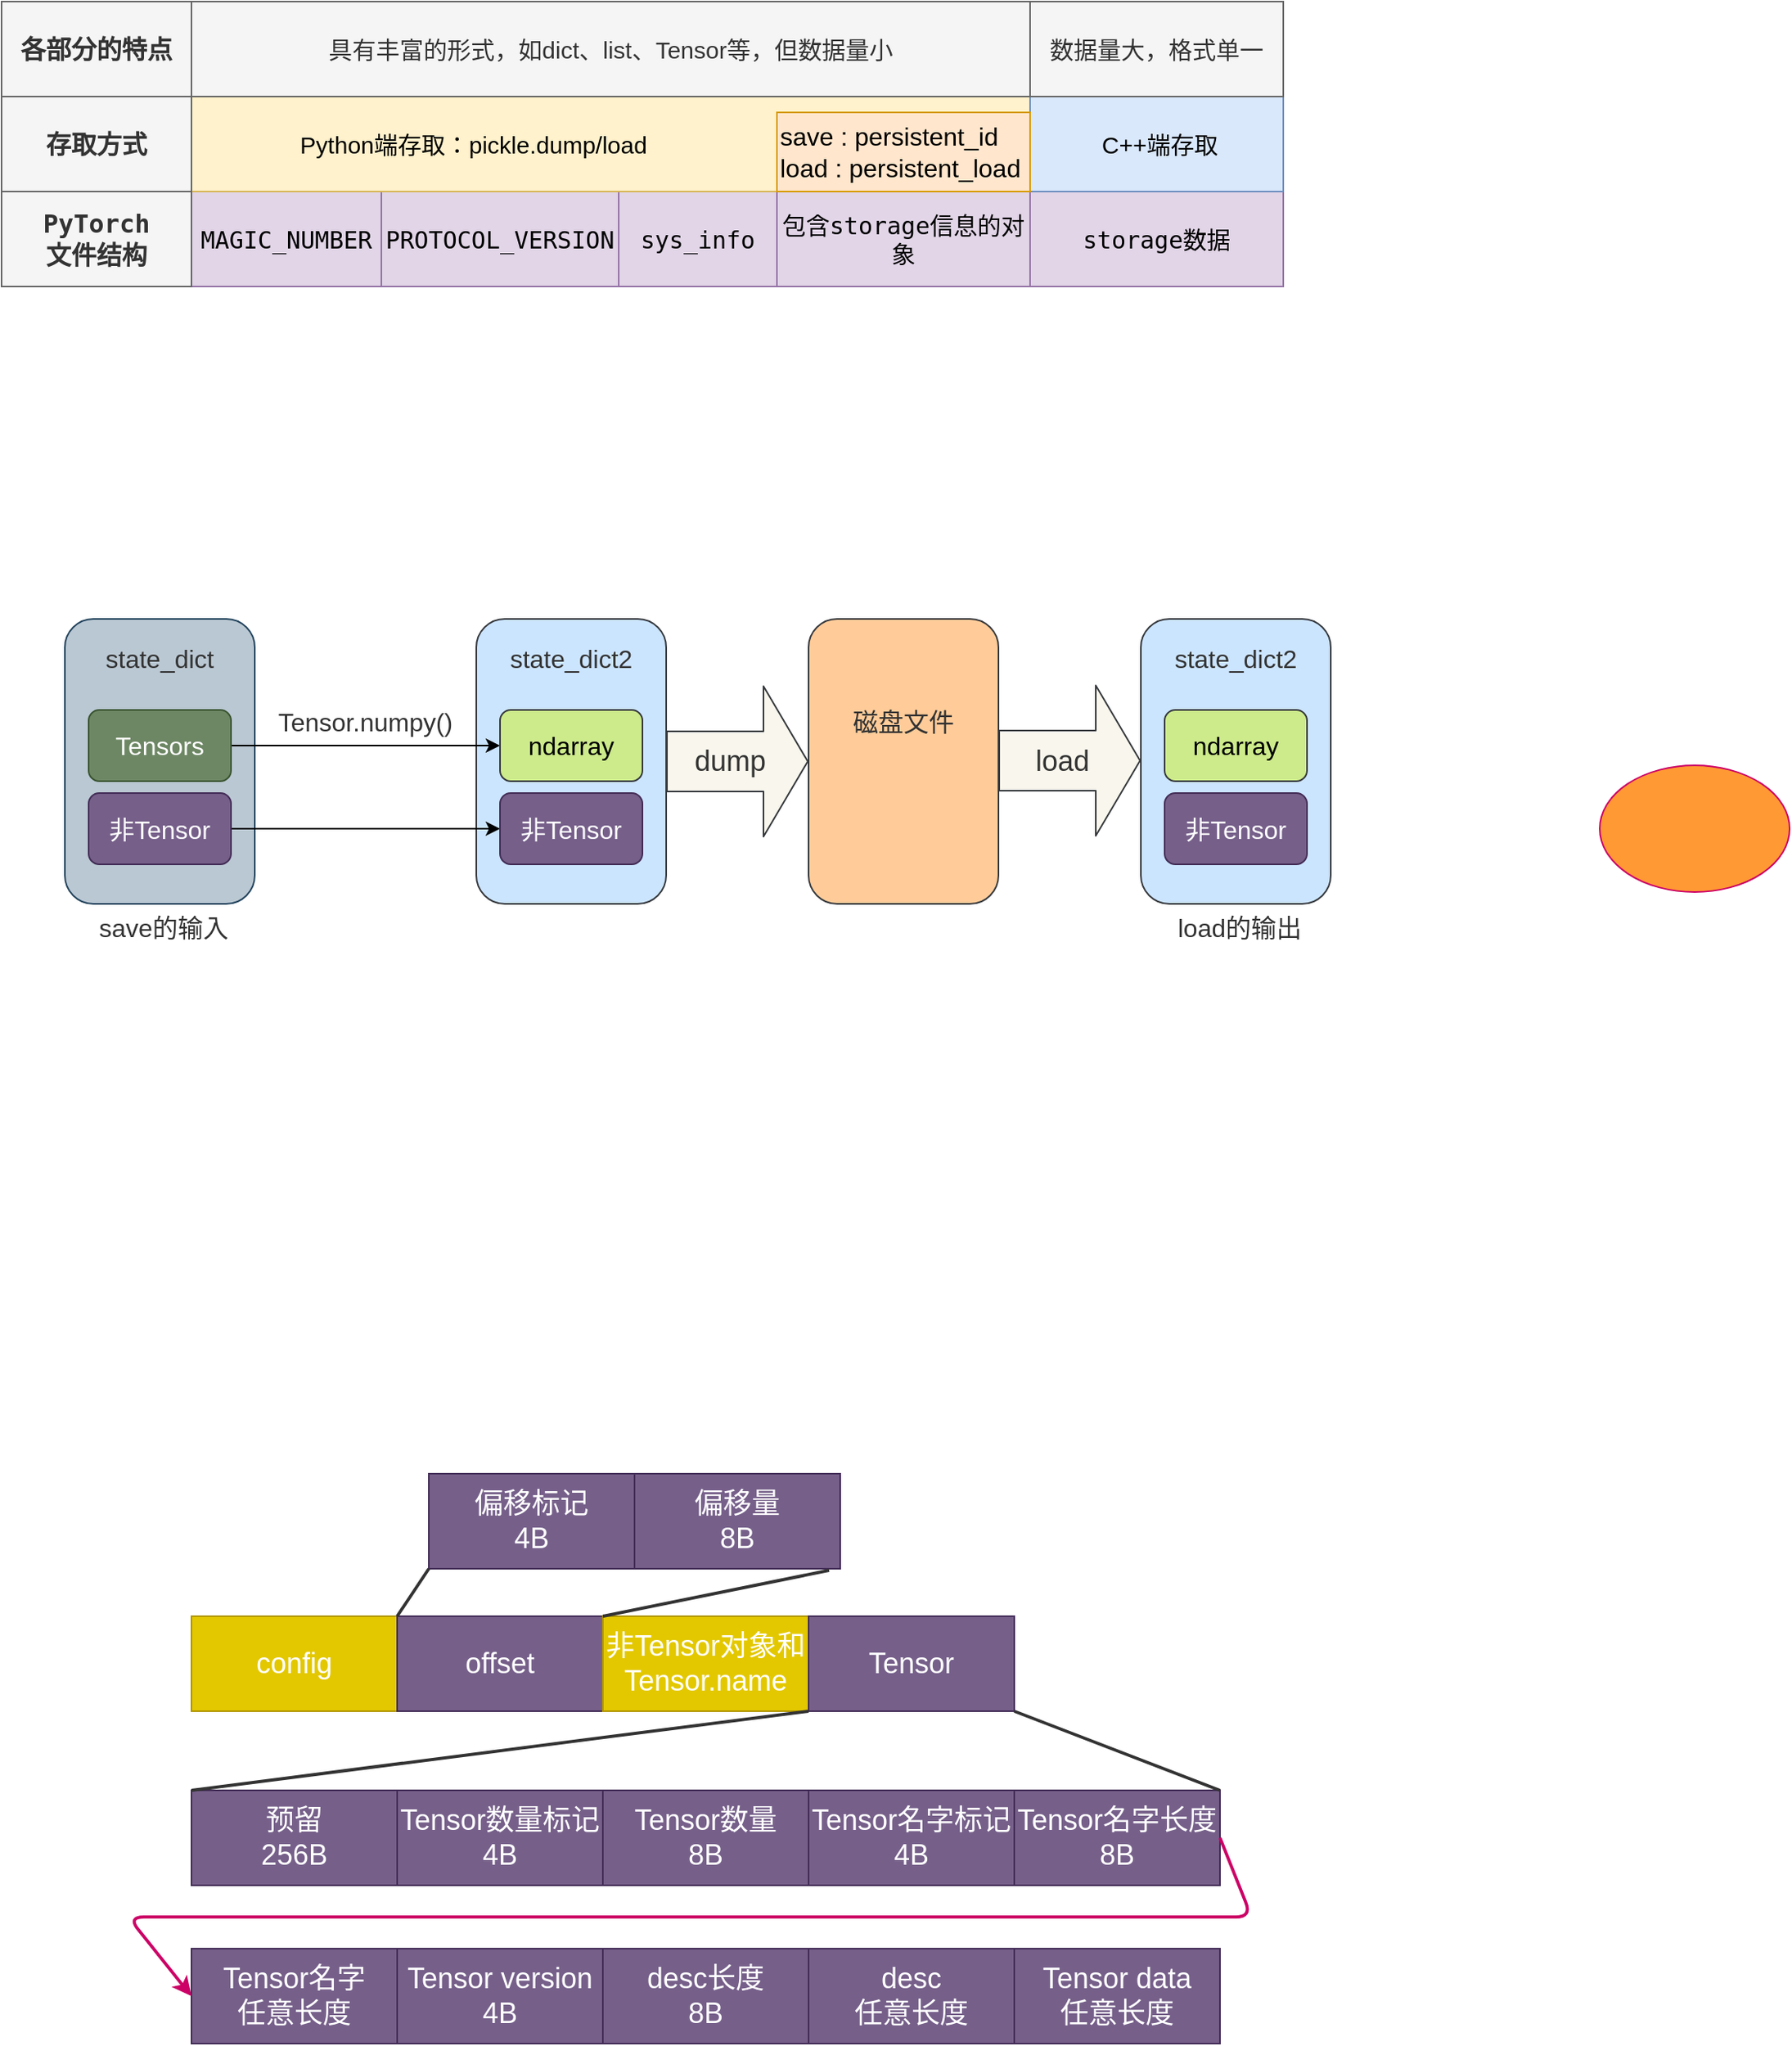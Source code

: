 <mxfile version="14.2.9" type="github">
  <diagram id="TA9kZWug_r85C3clJezx" name="Page-1">
    <mxGraphModel dx="817" dy="487" grid="1" gridSize="10" guides="1" tooltips="1" connect="1" arrows="1" fold="1" page="1" pageScale="1" pageWidth="827" pageHeight="1169" math="0" shadow="0">
      <root>
        <mxCell id="0" />
        <mxCell id="1" parent="0" />
        <mxCell id="7_i-U9n6Cbf5A0pLLuEN-24" value="" style="rounded=1;whiteSpace=wrap;html=1;labelBackgroundColor=none;strokeColor=#36393d;fillColor=#cce5ff;fontSize=16;" vertex="1" parent="1">
          <mxGeometry x="310" y="460" width="120" height="180" as="geometry" />
        </mxCell>
        <mxCell id="7_i-U9n6Cbf5A0pLLuEN-1" value="&lt;span style=&quot;font-family: &amp;quot;source code pro&amp;quot;, monospace; font-size: 15px; text-align: left;&quot;&gt;MAGIC_NUMBER&lt;/span&gt;" style="rounded=0;whiteSpace=wrap;html=1;fontSize=15;labelBackgroundColor=none;fillColor=#e1d5e7;strokeColor=#9673a6;" vertex="1" parent="1">
          <mxGeometry x="130" y="190" width="120" height="60" as="geometry" />
        </mxCell>
        <mxCell id="7_i-U9n6Cbf5A0pLLuEN-2" value="&lt;span style=&quot;font-family: &amp;quot;source code pro&amp;quot;, monospace; font-size: 15px; text-align: left;&quot;&gt;PROTOCOL_VERSION&lt;/span&gt;" style="rounded=0;whiteSpace=wrap;html=1;fontSize=15;labelBackgroundColor=none;fillColor=#e1d5e7;strokeColor=#9673a6;" vertex="1" parent="1">
          <mxGeometry x="250" y="190" width="150" height="60" as="geometry" />
        </mxCell>
        <mxCell id="7_i-U9n6Cbf5A0pLLuEN-9" value="" style="edgeStyle=orthogonalEdgeStyle;rounded=0;orthogonalLoop=1;jettySize=auto;html=1;" edge="1" parent="1" source="7_i-U9n6Cbf5A0pLLuEN-3" target="7_i-U9n6Cbf5A0pLLuEN-8">
          <mxGeometry relative="1" as="geometry" />
        </mxCell>
        <mxCell id="7_i-U9n6Cbf5A0pLLuEN-10" value="" style="edgeStyle=orthogonalEdgeStyle;rounded=0;orthogonalLoop=1;jettySize=auto;html=1;fontSize=15;" edge="1" parent="1" source="7_i-U9n6Cbf5A0pLLuEN-3" target="7_i-U9n6Cbf5A0pLLuEN-6">
          <mxGeometry relative="1" as="geometry" />
        </mxCell>
        <mxCell id="7_i-U9n6Cbf5A0pLLuEN-3" value="&lt;span style=&quot;font-family: &amp;quot;source code pro&amp;quot;, monospace; font-size: 15px; text-align: left;&quot;&gt;sys_info&lt;/span&gt;" style="rounded=0;whiteSpace=wrap;html=1;fontSize=15;labelBackgroundColor=none;fillColor=#e1d5e7;strokeColor=#9673a6;" vertex="1" parent="1">
          <mxGeometry x="400" y="190" width="100" height="60" as="geometry" />
        </mxCell>
        <mxCell id="7_i-U9n6Cbf5A0pLLuEN-4" value="&lt;span style=&quot;font-family: &amp;quot;source code pro&amp;quot;, monospace; text-align: left; font-size: 15px;&quot;&gt;&lt;font style=&quot;font-size: 15px&quot;&gt;包含storage信息的对象&lt;/font&gt;&lt;/span&gt;" style="rounded=0;whiteSpace=wrap;html=1;fontSize=15;labelBackgroundColor=none;fillColor=#e1d5e7;strokeColor=#9673a6;" vertex="1" parent="1">
          <mxGeometry x="500" y="190" width="160" height="60" as="geometry" />
        </mxCell>
        <mxCell id="7_i-U9n6Cbf5A0pLLuEN-5" value="&lt;span style=&quot;font-family: &amp;quot;source code pro&amp;quot;, monospace; font-size: 15px; text-align: left;&quot;&gt;storage数据&lt;/span&gt;" style="rounded=0;whiteSpace=wrap;html=1;fontSize=15;labelBackgroundColor=none;fillColor=#e1d5e7;strokeColor=#9673a6;" vertex="1" parent="1">
          <mxGeometry x="660" y="190" width="160" height="60" as="geometry" />
        </mxCell>
        <mxCell id="7_i-U9n6Cbf5A0pLLuEN-6" value="&lt;font&gt;&amp;nbsp; &amp;nbsp; &amp;nbsp; &amp;nbsp; &amp;nbsp; &amp;nbsp; &amp;nbsp; &amp;nbsp; Python端存取：pickle.dump/load&lt;/font&gt;" style="rounded=0;whiteSpace=wrap;html=1;fontSize=15;align=left;fillColor=#fff2cc;strokeColor=#d6b656;" vertex="1" parent="1">
          <mxGeometry x="130" y="130" width="530" height="60" as="geometry" />
        </mxCell>
        <mxCell id="7_i-U9n6Cbf5A0pLLuEN-7" value="&lt;font&gt;&amp;nbsp;C++端存取&lt;/font&gt;" style="rounded=0;whiteSpace=wrap;html=1;fontSize=15;align=center;fillColor=#dae8fc;strokeColor=#6c8ebf;" vertex="1" parent="1">
          <mxGeometry x="660" y="130" width="160" height="60" as="geometry" />
        </mxCell>
        <mxCell id="7_i-U9n6Cbf5A0pLLuEN-8" value="&lt;font style=&quot;font-size: 16px&quot;&gt;save : persistent_id&lt;br&gt;load : persistent_load&lt;/font&gt;" style="rounded=0;whiteSpace=wrap;html=1;align=left;fillColor=#ffe6cc;strokeColor=#d79b00;" vertex="1" parent="1">
          <mxGeometry x="500" y="140" width="160" height="50" as="geometry" />
        </mxCell>
        <mxCell id="7_i-U9n6Cbf5A0pLLuEN-11" value="具有丰富的形式，如dict、list、Tensor等，但数据量小" style="rounded=0;whiteSpace=wrap;html=1;fontSize=15;fillColor=#f5f5f5;strokeColor=#666666;fontColor=#333333;" vertex="1" parent="1">
          <mxGeometry x="130" y="70" width="530" height="60" as="geometry" />
        </mxCell>
        <mxCell id="7_i-U9n6Cbf5A0pLLuEN-12" value="数据量大，格式单一" style="rounded=0;whiteSpace=wrap;html=1;fontSize=15;fillColor=#f5f5f5;strokeColor=#666666;fontColor=#333333;" vertex="1" parent="1">
          <mxGeometry x="660" y="70" width="160" height="60" as="geometry" />
        </mxCell>
        <mxCell id="7_i-U9n6Cbf5A0pLLuEN-13" value="&lt;span style=&quot;font-family: &amp;quot;source code pro&amp;quot;, monospace; font-size: 16px; text-align: left;&quot;&gt;PyTorch&lt;br style=&quot;font-size: 16px;&quot;&gt;文件结构&lt;/span&gt;" style="rounded=0;whiteSpace=wrap;html=1;fontSize=16;fontStyle=1;fillColor=#f5f5f5;strokeColor=#666666;labelBackgroundColor=none;fontColor=#333333;" vertex="1" parent="1">
          <mxGeometry x="10" y="190" width="120" height="60" as="geometry" />
        </mxCell>
        <mxCell id="7_i-U9n6Cbf5A0pLLuEN-14" value="&lt;span style=&quot;font-family: &amp;quot;source code pro&amp;quot;, monospace; font-size: 16px; text-align: left;&quot;&gt;存取方式&lt;/span&gt;" style="rounded=0;whiteSpace=wrap;html=1;fontSize=16;fontStyle=1;fillColor=#f5f5f5;strokeColor=#666666;labelBackgroundColor=none;fontColor=#333333;" vertex="1" parent="1">
          <mxGeometry x="10" y="130" width="120" height="60" as="geometry" />
        </mxCell>
        <mxCell id="7_i-U9n6Cbf5A0pLLuEN-15" value="&lt;span style=&quot;font-family: &amp;quot;source code pro&amp;quot;, monospace; font-size: 16px; text-align: left;&quot;&gt;各部分的特点&lt;/span&gt;" style="rounded=0;whiteSpace=wrap;html=1;fontSize=16;fontStyle=1;fillColor=#f5f5f5;strokeColor=#666666;labelBackgroundColor=none;fontColor=#333333;" vertex="1" parent="1">
          <mxGeometry x="10" y="70" width="120" height="60" as="geometry" />
        </mxCell>
        <mxCell id="7_i-U9n6Cbf5A0pLLuEN-16" value="" style="rounded=1;whiteSpace=wrap;html=1;labelBackgroundColor=none;strokeColor=#23445d;fillColor=#bac8d3;fontSize=16;" vertex="1" parent="1">
          <mxGeometry x="50" y="460" width="120" height="180" as="geometry" />
        </mxCell>
        <mxCell id="7_i-U9n6Cbf5A0pLLuEN-17" value="state_dict" style="text;html=1;strokeColor=none;fillColor=none;align=center;verticalAlign=middle;whiteSpace=wrap;rounded=0;labelBackgroundColor=none;fontSize=16;fontColor=#333333;" vertex="1" parent="1">
          <mxGeometry x="75" y="470" width="70" height="30" as="geometry" />
        </mxCell>
        <mxCell id="7_i-U9n6Cbf5A0pLLuEN-23" style="edgeStyle=orthogonalEdgeStyle;rounded=0;orthogonalLoop=1;jettySize=auto;html=1;exitX=1;exitY=0.5;exitDx=0;exitDy=0;entryX=0;entryY=0.5;entryDx=0;entryDy=0;fontSize=16;fontColor=#333333;" edge="1" parent="1" source="7_i-U9n6Cbf5A0pLLuEN-19" target="7_i-U9n6Cbf5A0pLLuEN-22">
          <mxGeometry relative="1" as="geometry" />
        </mxCell>
        <mxCell id="7_i-U9n6Cbf5A0pLLuEN-19" value="Tensors" style="rounded=1;whiteSpace=wrap;html=1;labelBackgroundColor=none;strokeColor=#3A5431;fillColor=#6d8764;fontSize=16;fontColor=#ffffff;" vertex="1" parent="1">
          <mxGeometry x="65" y="517.5" width="90" height="45" as="geometry" />
        </mxCell>
        <mxCell id="7_i-U9n6Cbf5A0pLLuEN-28" style="edgeStyle=orthogonalEdgeStyle;rounded=0;orthogonalLoop=1;jettySize=auto;html=1;exitX=1;exitY=0.5;exitDx=0;exitDy=0;entryX=0;entryY=0.5;entryDx=0;entryDy=0;fontSize=16;fontColor=#333333;" edge="1" parent="1" source="7_i-U9n6Cbf5A0pLLuEN-21" target="7_i-U9n6Cbf5A0pLLuEN-27">
          <mxGeometry relative="1" as="geometry" />
        </mxCell>
        <mxCell id="7_i-U9n6Cbf5A0pLLuEN-21" value="非Tensor" style="rounded=1;whiteSpace=wrap;html=1;labelBackgroundColor=none;strokeColor=#432D57;fillColor=#76608a;fontSize=16;fontColor=#ffffff;" vertex="1" parent="1">
          <mxGeometry x="65" y="570" width="90" height="45" as="geometry" />
        </mxCell>
        <mxCell id="7_i-U9n6Cbf5A0pLLuEN-22" value="ndarray" style="rounded=1;whiteSpace=wrap;html=1;labelBackgroundColor=none;strokeColor=#36393d;fillColor=#cdeb8b;fontSize=16;" vertex="1" parent="1">
          <mxGeometry x="325" y="517.5" width="90" height="45" as="geometry" />
        </mxCell>
        <mxCell id="7_i-U9n6Cbf5A0pLLuEN-25" value="state_dict2" style="text;html=1;strokeColor=none;fillColor=none;align=center;verticalAlign=middle;whiteSpace=wrap;rounded=0;labelBackgroundColor=none;fontSize=16;fontColor=#333333;" vertex="1" parent="1">
          <mxGeometry x="335" y="470" width="70" height="30" as="geometry" />
        </mxCell>
        <mxCell id="7_i-U9n6Cbf5A0pLLuEN-27" value="非Tensor" style="rounded=1;whiteSpace=wrap;html=1;labelBackgroundColor=none;strokeColor=#432D57;fillColor=#76608a;fontSize=16;fontColor=#ffffff;" vertex="1" parent="1">
          <mxGeometry x="325" y="570" width="90" height="45" as="geometry" />
        </mxCell>
        <mxCell id="7_i-U9n6Cbf5A0pLLuEN-29" value="Tensor.numpy()" style="text;html=1;strokeColor=none;fillColor=none;align=center;verticalAlign=middle;whiteSpace=wrap;rounded=0;labelBackgroundColor=none;fontSize=16;fontColor=#333333;" vertex="1" parent="1">
          <mxGeometry x="180" y="510" width="120" height="30" as="geometry" />
        </mxCell>
        <mxCell id="7_i-U9n6Cbf5A0pLLuEN-30" value="" style="rounded=1;whiteSpace=wrap;html=1;labelBackgroundColor=none;strokeColor=#36393d;fillColor=#ffcc99;fontSize=16;" vertex="1" parent="1">
          <mxGeometry x="520" y="460" width="120" height="180" as="geometry" />
        </mxCell>
        <mxCell id="7_i-U9n6Cbf5A0pLLuEN-32" value="" style="shape=flexArrow;endArrow=classic;html=1;fontSize=16;fontColor=#333333;entryX=0;entryY=0.5;entryDx=0;entryDy=0;exitX=1;exitY=0.5;exitDx=0;exitDy=0;width=38;endSize=9;endWidth=56;fillColor=#f9f7ed;strokeColor=#36393d;" edge="1" parent="1" source="7_i-U9n6Cbf5A0pLLuEN-24" target="7_i-U9n6Cbf5A0pLLuEN-30">
          <mxGeometry width="50" height="50" relative="1" as="geometry">
            <mxPoint x="430" y="562.5" as="sourcePoint" />
            <mxPoint x="480" y="512.5" as="targetPoint" />
          </mxGeometry>
        </mxCell>
        <mxCell id="7_i-U9n6Cbf5A0pLLuEN-34" value="dump" style="edgeLabel;html=1;align=center;verticalAlign=middle;resizable=0;points=[];fontSize=18;fontColor=#333333;labelBackgroundColor=none;" vertex="1" connectable="0" parent="7_i-U9n6Cbf5A0pLLuEN-32">
          <mxGeometry x="-0.333" y="9" relative="1" as="geometry">
            <mxPoint x="10" y="9" as="offset" />
          </mxGeometry>
        </mxCell>
        <mxCell id="7_i-U9n6Cbf5A0pLLuEN-33" value="磁盘文件" style="text;html=1;strokeColor=none;fillColor=none;align=center;verticalAlign=middle;whiteSpace=wrap;rounded=0;labelBackgroundColor=none;fontSize=16;fontColor=#333333;" vertex="1" parent="1">
          <mxGeometry x="545" y="510" width="70" height="30" as="geometry" />
        </mxCell>
        <mxCell id="7_i-U9n6Cbf5A0pLLuEN-35" value="" style="shape=flexArrow;endArrow=classic;html=1;fontSize=16;fontColor=#333333;entryX=0;entryY=0.5;entryDx=0;entryDy=0;exitX=1;exitY=0.5;exitDx=0;exitDy=0;width=38;endSize=9;endWidth=56;fillColor=#f9f7ed;strokeColor=#36393d;" edge="1" parent="1">
          <mxGeometry width="50" height="50" relative="1" as="geometry">
            <mxPoint x="640" y="549.5" as="sourcePoint" />
            <mxPoint x="730" y="549.5" as="targetPoint" />
          </mxGeometry>
        </mxCell>
        <mxCell id="7_i-U9n6Cbf5A0pLLuEN-36" value="load" style="edgeLabel;html=1;align=center;verticalAlign=middle;resizable=0;points=[];fontSize=18;fontColor=#333333;labelBackgroundColor=none;" vertex="1" connectable="0" parent="7_i-U9n6Cbf5A0pLLuEN-35">
          <mxGeometry x="-0.333" y="9" relative="1" as="geometry">
            <mxPoint x="10" y="9" as="offset" />
          </mxGeometry>
        </mxCell>
        <mxCell id="7_i-U9n6Cbf5A0pLLuEN-40" value="" style="rounded=1;whiteSpace=wrap;html=1;labelBackgroundColor=none;strokeColor=#36393d;fillColor=#cce5ff;fontSize=16;" vertex="1" parent="1">
          <mxGeometry x="730" y="460" width="120" height="180" as="geometry" />
        </mxCell>
        <mxCell id="7_i-U9n6Cbf5A0pLLuEN-41" value="ndarray" style="rounded=1;whiteSpace=wrap;html=1;labelBackgroundColor=none;strokeColor=#36393d;fillColor=#cdeb8b;fontSize=16;" vertex="1" parent="1">
          <mxGeometry x="745" y="517.5" width="90" height="45" as="geometry" />
        </mxCell>
        <mxCell id="7_i-U9n6Cbf5A0pLLuEN-42" value="state_dict2" style="text;html=1;strokeColor=none;fillColor=none;align=center;verticalAlign=middle;whiteSpace=wrap;rounded=0;labelBackgroundColor=none;fontSize=16;fontColor=#333333;" vertex="1" parent="1">
          <mxGeometry x="755" y="470" width="70" height="30" as="geometry" />
        </mxCell>
        <mxCell id="7_i-U9n6Cbf5A0pLLuEN-43" value="非Tensor" style="rounded=1;whiteSpace=wrap;html=1;labelBackgroundColor=none;strokeColor=#432D57;fillColor=#76608a;fontSize=16;fontColor=#ffffff;" vertex="1" parent="1">
          <mxGeometry x="745" y="570" width="90" height="45" as="geometry" />
        </mxCell>
        <mxCell id="7_i-U9n6Cbf5A0pLLuEN-44" value="save的输入" style="text;html=1;strokeColor=none;fillColor=none;align=center;verticalAlign=middle;whiteSpace=wrap;rounded=0;labelBackgroundColor=none;fontSize=16;fontColor=#333333;" vertex="1" parent="1">
          <mxGeometry x="55" y="640" width="115" height="30" as="geometry" />
        </mxCell>
        <mxCell id="7_i-U9n6Cbf5A0pLLuEN-45" value="load的输出" style="text;html=1;strokeColor=none;fillColor=none;align=center;verticalAlign=middle;whiteSpace=wrap;rounded=0;labelBackgroundColor=none;fontSize=16;fontColor=#333333;" vertex="1" parent="1">
          <mxGeometry x="735" y="640" width="115" height="30" as="geometry" />
        </mxCell>
        <mxCell id="7_i-U9n6Cbf5A0pLLuEN-46" value="" style="ellipse;whiteSpace=wrap;html=1;labelBackgroundColor=none;strokeColor=#CC0066;fillColor=#FF9933;fontSize=18;fontColor=#333333;" vertex="1" parent="1">
          <mxGeometry x="1020" y="552.5" width="120" height="80" as="geometry" />
        </mxCell>
        <mxCell id="7_i-U9n6Cbf5A0pLLuEN-47" value="config" style="rounded=0;whiteSpace=wrap;html=1;labelBackgroundColor=none;strokeColor=#B09500;fillColor=#e3c800;fontSize=18;fontColor=#ffffff;" vertex="1" parent="1">
          <mxGeometry x="130" y="1090" width="130" height="60" as="geometry" />
        </mxCell>
        <mxCell id="7_i-U9n6Cbf5A0pLLuEN-48" value="offset" style="rounded=0;whiteSpace=wrap;html=1;labelBackgroundColor=none;strokeColor=#432D57;fillColor=#76608a;fontSize=18;fontColor=#ffffff;" vertex="1" parent="1">
          <mxGeometry x="260" y="1090" width="130" height="60" as="geometry" />
        </mxCell>
        <mxCell id="7_i-U9n6Cbf5A0pLLuEN-49" value="非Tensor对象和Tensor.name" style="rounded=0;whiteSpace=wrap;html=1;labelBackgroundColor=none;strokeColor=#B09500;fillColor=#e3c800;fontSize=18;fontColor=#ffffff;" vertex="1" parent="1">
          <mxGeometry x="390" y="1090" width="130" height="60" as="geometry" />
        </mxCell>
        <mxCell id="7_i-U9n6Cbf5A0pLLuEN-50" value="Tensor" style="rounded=0;whiteSpace=wrap;html=1;labelBackgroundColor=none;strokeColor=#432D57;fillColor=#76608a;fontSize=18;fontColor=#ffffff;" vertex="1" parent="1">
          <mxGeometry x="520" y="1090" width="130" height="60" as="geometry" />
        </mxCell>
        <mxCell id="7_i-U9n6Cbf5A0pLLuEN-51" value="预留&lt;br&gt;256B" style="rounded=0;whiteSpace=wrap;html=1;labelBackgroundColor=none;strokeColor=#432D57;fillColor=#76608a;fontSize=18;fontColor=#ffffff;" vertex="1" parent="1">
          <mxGeometry x="130" y="1200" width="130" height="60" as="geometry" />
        </mxCell>
        <mxCell id="7_i-U9n6Cbf5A0pLLuEN-52" value="Tensor数量标记&lt;br&gt;4B" style="rounded=0;whiteSpace=wrap;html=1;labelBackgroundColor=none;strokeColor=#432D57;fillColor=#76608a;fontSize=18;fontColor=#ffffff;" vertex="1" parent="1">
          <mxGeometry x="260" y="1200" width="130" height="60" as="geometry" />
        </mxCell>
        <mxCell id="7_i-U9n6Cbf5A0pLLuEN-53" value="Tensor名字标记&lt;br&gt;4B" style="rounded=0;whiteSpace=wrap;html=1;labelBackgroundColor=none;strokeColor=#432D57;fillColor=#76608a;fontSize=18;fontColor=#ffffff;" vertex="1" parent="1">
          <mxGeometry x="520" y="1200" width="130" height="60" as="geometry" />
        </mxCell>
        <mxCell id="7_i-U9n6Cbf5A0pLLuEN-54" value="Tensor数量&lt;br&gt;8B" style="rounded=0;whiteSpace=wrap;html=1;labelBackgroundColor=none;strokeColor=#432D57;fillColor=#76608a;fontSize=18;fontColor=#ffffff;" vertex="1" parent="1">
          <mxGeometry x="390" y="1200" width="130" height="60" as="geometry" />
        </mxCell>
        <mxCell id="7_i-U9n6Cbf5A0pLLuEN-55" value="Tensor名字长度&lt;br&gt;8B" style="rounded=0;whiteSpace=wrap;html=1;labelBackgroundColor=none;strokeColor=#432D57;fillColor=#76608a;fontSize=18;fontColor=#ffffff;" vertex="1" parent="1">
          <mxGeometry x="650" y="1200" width="130" height="60" as="geometry" />
        </mxCell>
        <mxCell id="7_i-U9n6Cbf5A0pLLuEN-56" value="Tensor名字&lt;br&gt;任意长度" style="rounded=0;whiteSpace=wrap;html=1;labelBackgroundColor=none;strokeColor=#432D57;fillColor=#76608a;fontSize=18;fontColor=#ffffff;" vertex="1" parent="1">
          <mxGeometry x="130" y="1300" width="130" height="60" as="geometry" />
        </mxCell>
        <mxCell id="7_i-U9n6Cbf5A0pLLuEN-57" value="Tensor version&lt;br&gt;4B" style="rounded=0;whiteSpace=wrap;html=1;labelBackgroundColor=none;strokeColor=#432D57;fillColor=#76608a;fontSize=18;fontColor=#ffffff;" vertex="1" parent="1">
          <mxGeometry x="260" y="1300" width="130" height="60" as="geometry" />
        </mxCell>
        <mxCell id="7_i-U9n6Cbf5A0pLLuEN-58" value="desc长度&lt;br&gt;8B" style="rounded=0;whiteSpace=wrap;html=1;labelBackgroundColor=none;strokeColor=#432D57;fillColor=#76608a;fontSize=18;fontColor=#ffffff;" vertex="1" parent="1">
          <mxGeometry x="390" y="1300" width="130" height="60" as="geometry" />
        </mxCell>
        <mxCell id="7_i-U9n6Cbf5A0pLLuEN-59" value="desc&lt;br&gt;任意长度" style="rounded=0;whiteSpace=wrap;html=1;labelBackgroundColor=none;strokeColor=#432D57;fillColor=#76608a;fontSize=18;fontColor=#ffffff;" vertex="1" parent="1">
          <mxGeometry x="520" y="1300" width="130" height="60" as="geometry" />
        </mxCell>
        <mxCell id="7_i-U9n6Cbf5A0pLLuEN-60" value="Tensor data&lt;br&gt;任意长度" style="rounded=0;whiteSpace=wrap;html=1;labelBackgroundColor=none;strokeColor=#432D57;fillColor=#76608a;fontSize=18;fontColor=#ffffff;" vertex="1" parent="1">
          <mxGeometry x="650" y="1300" width="130" height="60" as="geometry" />
        </mxCell>
        <mxCell id="7_i-U9n6Cbf5A0pLLuEN-61" value="" style="endArrow=none;html=1;fontSize=18;fontColor=#333333;exitX=0;exitY=0;exitDx=0;exitDy=0;entryX=0;entryY=1;entryDx=0;entryDy=0;strokeWidth=2;strokeColor=#333333;" edge="1" parent="1" source="7_i-U9n6Cbf5A0pLLuEN-51" target="7_i-U9n6Cbf5A0pLLuEN-50">
          <mxGeometry width="50" height="50" relative="1" as="geometry">
            <mxPoint x="400" y="1180" as="sourcePoint" />
            <mxPoint x="450" y="1130" as="targetPoint" />
          </mxGeometry>
        </mxCell>
        <mxCell id="7_i-U9n6Cbf5A0pLLuEN-62" value="" style="endArrow=none;html=1;fontSize=18;fontColor=#333333;entryX=1;entryY=1;entryDx=0;entryDy=0;exitX=1;exitY=0;exitDx=0;exitDy=0;strokeWidth=2;strokeColor=#333333;" edge="1" parent="1" source="7_i-U9n6Cbf5A0pLLuEN-55" target="7_i-U9n6Cbf5A0pLLuEN-50">
          <mxGeometry width="50" height="50" relative="1" as="geometry">
            <mxPoint x="400" y="1180" as="sourcePoint" />
            <mxPoint x="450" y="1130" as="targetPoint" />
          </mxGeometry>
        </mxCell>
        <mxCell id="7_i-U9n6Cbf5A0pLLuEN-65" value="" style="endArrow=classic;html=1;strokeWidth=2;fontSize=18;fontColor=#333333;exitX=1;exitY=0.5;exitDx=0;exitDy=0;entryX=0;entryY=0.5;entryDx=0;entryDy=0;strokeColor=#CC0066;" edge="1" parent="1" source="7_i-U9n6Cbf5A0pLLuEN-55" target="7_i-U9n6Cbf5A0pLLuEN-56">
          <mxGeometry width="50" height="50" relative="1" as="geometry">
            <mxPoint x="720" y="1280" as="sourcePoint" />
            <mxPoint x="450" y="1280" as="targetPoint" />
            <Array as="points">
              <mxPoint x="800" y="1280" />
              <mxPoint x="90" y="1280" />
            </Array>
          </mxGeometry>
        </mxCell>
        <mxCell id="7_i-U9n6Cbf5A0pLLuEN-67" value="偏移标记&lt;br&gt;4B" style="rounded=0;whiteSpace=wrap;html=1;labelBackgroundColor=none;strokeColor=#432D57;fillColor=#76608a;fontSize=18;fontColor=#ffffff;" vertex="1" parent="1">
          <mxGeometry x="280" y="1000" width="130" height="60" as="geometry" />
        </mxCell>
        <mxCell id="7_i-U9n6Cbf5A0pLLuEN-68" value="偏移量&lt;br&gt;8B" style="rounded=0;whiteSpace=wrap;html=1;labelBackgroundColor=none;strokeColor=#432D57;fillColor=#76608a;fontSize=18;fontColor=#ffffff;" vertex="1" parent="1">
          <mxGeometry x="410" y="1000" width="130" height="60" as="geometry" />
        </mxCell>
        <mxCell id="7_i-U9n6Cbf5A0pLLuEN-69" value="" style="endArrow=none;html=1;fontSize=18;fontColor=#333333;exitX=0;exitY=0;exitDx=0;exitDy=0;entryX=0;entryY=1;entryDx=0;entryDy=0;strokeWidth=2;strokeColor=#333333;" edge="1" parent="1" source="7_i-U9n6Cbf5A0pLLuEN-48" target="7_i-U9n6Cbf5A0pLLuEN-67">
          <mxGeometry width="50" height="50" relative="1" as="geometry">
            <mxPoint x="90" y="1080" as="sourcePoint" />
            <mxPoint x="480" y="1030" as="targetPoint" />
          </mxGeometry>
        </mxCell>
        <mxCell id="7_i-U9n6Cbf5A0pLLuEN-70" value="" style="endArrow=none;html=1;fontSize=18;fontColor=#333333;exitX=0;exitY=0;exitDx=0;exitDy=0;entryX=0.946;entryY=1.017;entryDx=0;entryDy=0;strokeWidth=2;strokeColor=#333333;entryPerimeter=0;" edge="1" parent="1" source="7_i-U9n6Cbf5A0pLLuEN-49" target="7_i-U9n6Cbf5A0pLLuEN-68">
          <mxGeometry width="50" height="50" relative="1" as="geometry">
            <mxPoint x="270" y="1100" as="sourcePoint" />
            <mxPoint x="270" y="1070" as="targetPoint" />
          </mxGeometry>
        </mxCell>
      </root>
    </mxGraphModel>
  </diagram>
</mxfile>
